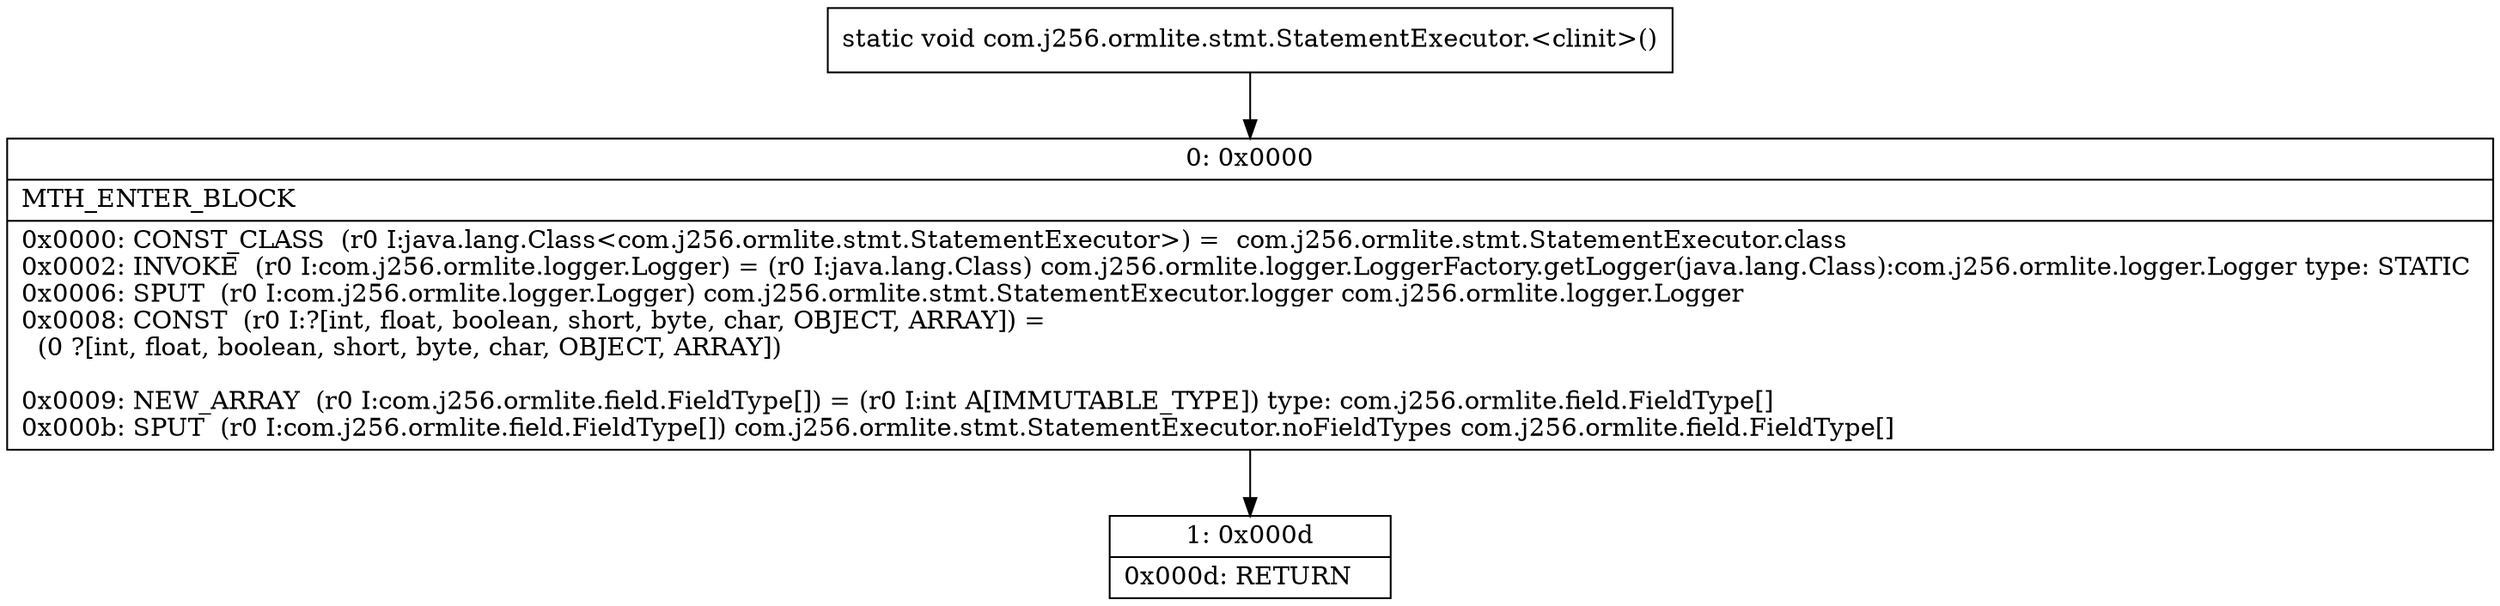 digraph "CFG forcom.j256.ormlite.stmt.StatementExecutor.\<clinit\>()V" {
Node_0 [shape=record,label="{0\:\ 0x0000|MTH_ENTER_BLOCK\l|0x0000: CONST_CLASS  (r0 I:java.lang.Class\<com.j256.ormlite.stmt.StatementExecutor\>) =  com.j256.ormlite.stmt.StatementExecutor.class \l0x0002: INVOKE  (r0 I:com.j256.ormlite.logger.Logger) = (r0 I:java.lang.Class) com.j256.ormlite.logger.LoggerFactory.getLogger(java.lang.Class):com.j256.ormlite.logger.Logger type: STATIC \l0x0006: SPUT  (r0 I:com.j256.ormlite.logger.Logger) com.j256.ormlite.stmt.StatementExecutor.logger com.j256.ormlite.logger.Logger \l0x0008: CONST  (r0 I:?[int, float, boolean, short, byte, char, OBJECT, ARRAY]) = \l  (0 ?[int, float, boolean, short, byte, char, OBJECT, ARRAY])\l \l0x0009: NEW_ARRAY  (r0 I:com.j256.ormlite.field.FieldType[]) = (r0 I:int A[IMMUTABLE_TYPE]) type: com.j256.ormlite.field.FieldType[] \l0x000b: SPUT  (r0 I:com.j256.ormlite.field.FieldType[]) com.j256.ormlite.stmt.StatementExecutor.noFieldTypes com.j256.ormlite.field.FieldType[] \l}"];
Node_1 [shape=record,label="{1\:\ 0x000d|0x000d: RETURN   \l}"];
MethodNode[shape=record,label="{static void com.j256.ormlite.stmt.StatementExecutor.\<clinit\>() }"];
MethodNode -> Node_0;
Node_0 -> Node_1;
}

